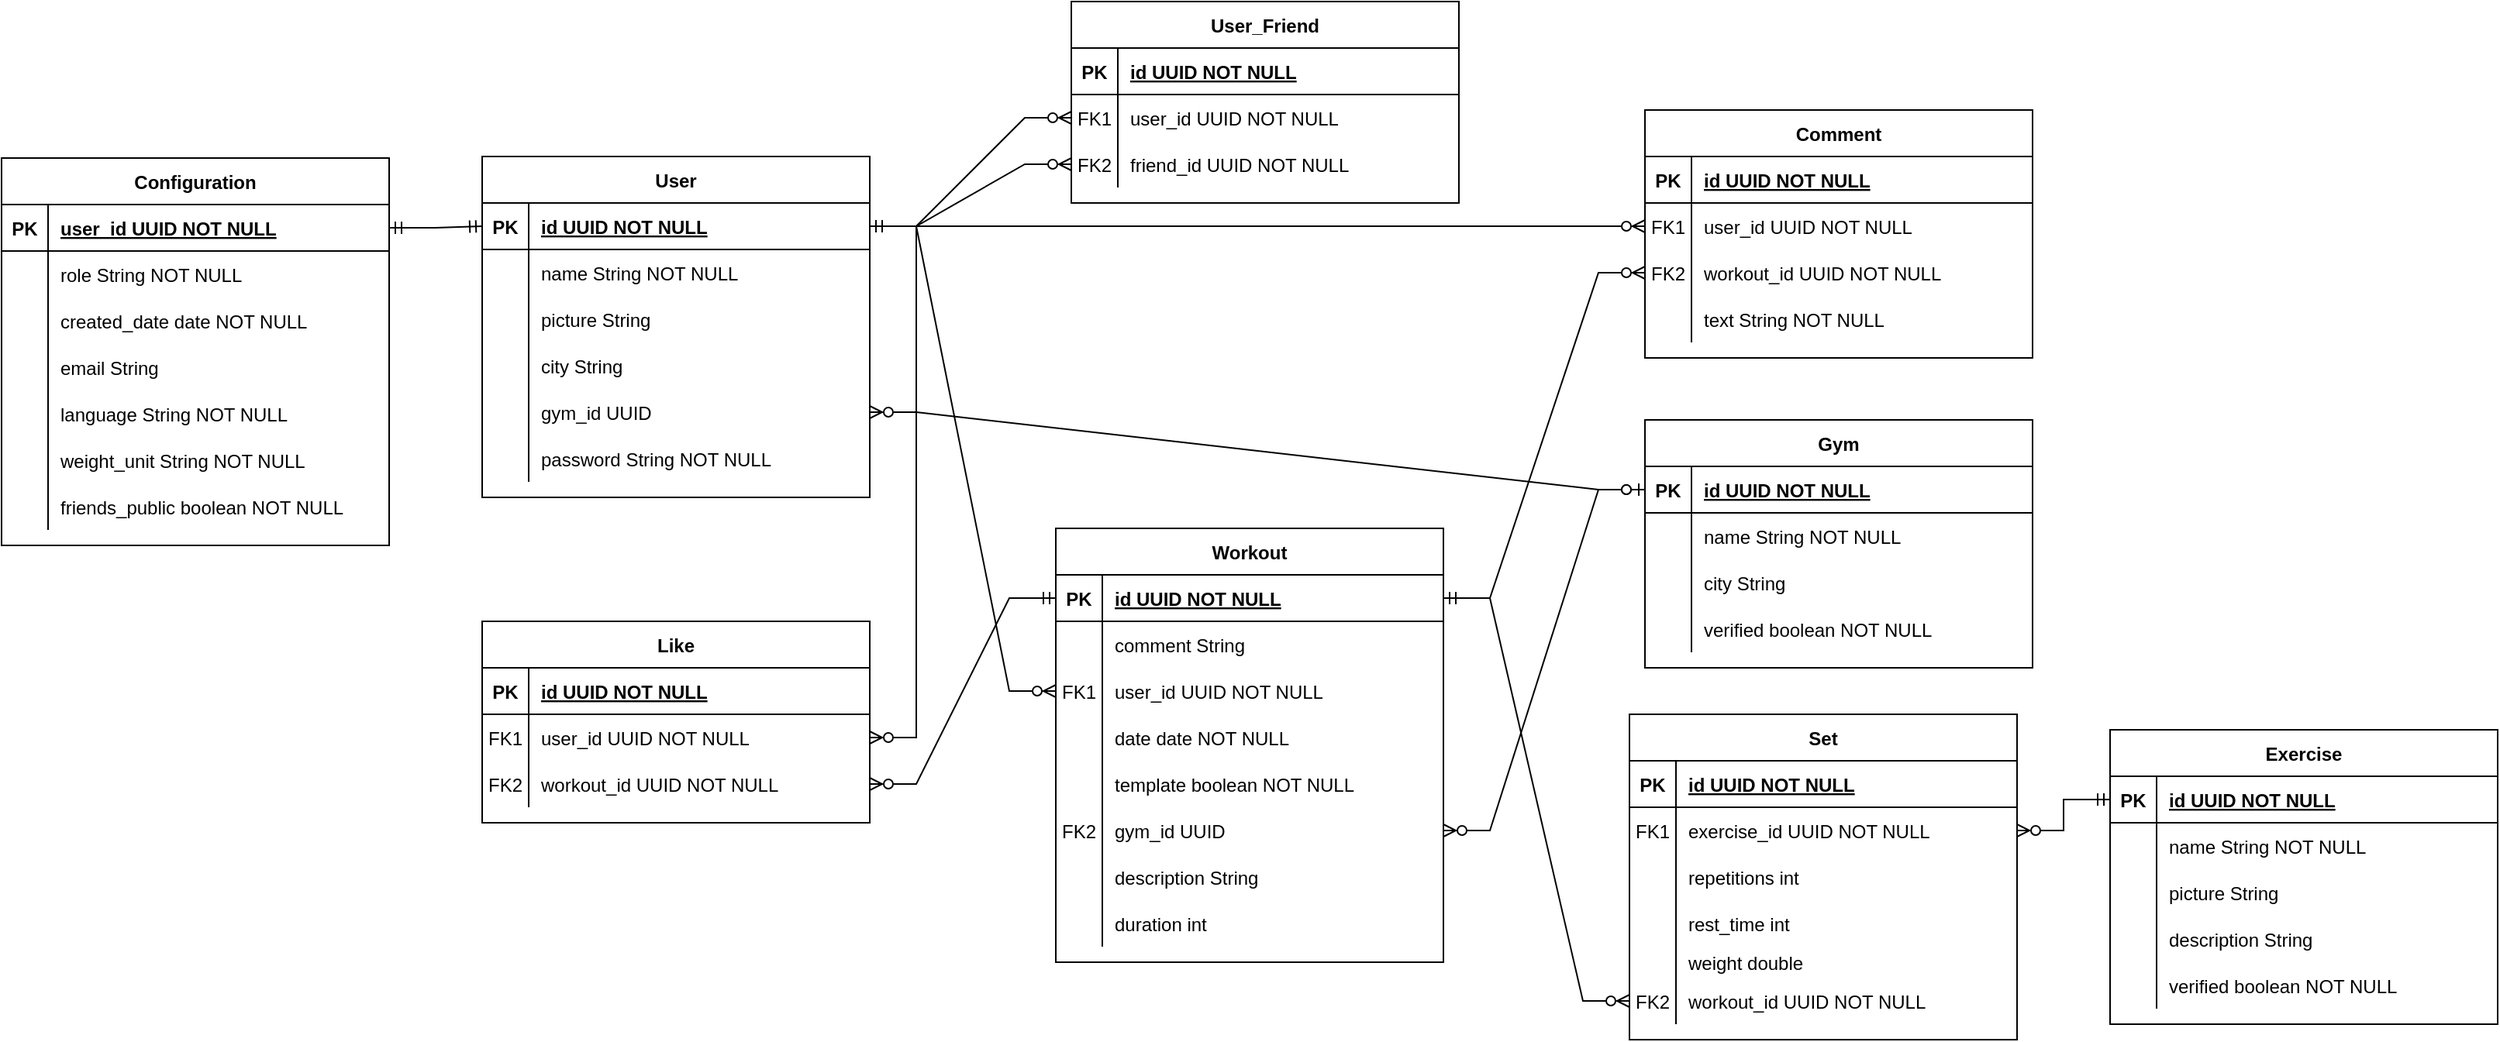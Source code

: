 <mxfile version="18.0.7" type="device"><diagram id="R2lEEEUBdFMjLlhIrx00" name="Page-1"><mxGraphModel dx="2310" dy="611" grid="1" gridSize="10" guides="1" tooltips="1" connect="1" arrows="1" fold="1" page="1" pageScale="1" pageWidth="850" pageHeight="1100" math="0" shadow="0" extFonts="Permanent Marker^https://fonts.googleapis.com/css?family=Permanent+Marker"><root><mxCell id="0"/><mxCell id="1" parent="0"/><mxCell id="C-vyLk0tnHw3VtMMgP7b-2" value="Exercise" style="shape=table;startSize=30;container=1;collapsible=1;childLayout=tableLayout;fixedRows=1;rowLines=0;fontStyle=1;align=center;resizeLast=1;" parent="1" vertex="1"><mxGeometry x="1170" y="490" width="250" height="190" as="geometry"/></mxCell><mxCell id="C-vyLk0tnHw3VtMMgP7b-3" value="" style="shape=partialRectangle;collapsible=0;dropTarget=0;pointerEvents=0;fillColor=none;points=[[0,0.5],[1,0.5]];portConstraint=eastwest;top=0;left=0;right=0;bottom=1;" parent="C-vyLk0tnHw3VtMMgP7b-2" vertex="1"><mxGeometry y="30" width="250" height="30" as="geometry"/></mxCell><mxCell id="C-vyLk0tnHw3VtMMgP7b-4" value="PK" style="shape=partialRectangle;overflow=hidden;connectable=0;fillColor=none;top=0;left=0;bottom=0;right=0;fontStyle=1;" parent="C-vyLk0tnHw3VtMMgP7b-3" vertex="1"><mxGeometry width="30" height="30" as="geometry"><mxRectangle width="30" height="30" as="alternateBounds"/></mxGeometry></mxCell><mxCell id="C-vyLk0tnHw3VtMMgP7b-5" value="id UUID NOT NULL " style="shape=partialRectangle;overflow=hidden;connectable=0;fillColor=none;top=0;left=0;bottom=0;right=0;align=left;spacingLeft=6;fontStyle=5;" parent="C-vyLk0tnHw3VtMMgP7b-3" vertex="1"><mxGeometry x="30" width="220" height="30" as="geometry"><mxRectangle width="220" height="30" as="alternateBounds"/></mxGeometry></mxCell><mxCell id="C-vyLk0tnHw3VtMMgP7b-6" value="" style="shape=partialRectangle;collapsible=0;dropTarget=0;pointerEvents=0;fillColor=none;points=[[0,0.5],[1,0.5]];portConstraint=eastwest;top=0;left=0;right=0;bottom=0;" parent="C-vyLk0tnHw3VtMMgP7b-2" vertex="1"><mxGeometry y="60" width="250" height="30" as="geometry"/></mxCell><mxCell id="C-vyLk0tnHw3VtMMgP7b-7" value="" style="shape=partialRectangle;overflow=hidden;connectable=0;fillColor=none;top=0;left=0;bottom=0;right=0;" parent="C-vyLk0tnHw3VtMMgP7b-6" vertex="1"><mxGeometry width="30" height="30" as="geometry"><mxRectangle width="30" height="30" as="alternateBounds"/></mxGeometry></mxCell><mxCell id="C-vyLk0tnHw3VtMMgP7b-8" value="name String NOT NULL" style="shape=partialRectangle;overflow=hidden;connectable=0;fillColor=none;top=0;left=0;bottom=0;right=0;align=left;spacingLeft=6;" parent="C-vyLk0tnHw3VtMMgP7b-6" vertex="1"><mxGeometry x="30" width="220" height="30" as="geometry"><mxRectangle width="220" height="30" as="alternateBounds"/></mxGeometry></mxCell><mxCell id="C-vyLk0tnHw3VtMMgP7b-9" value="" style="shape=partialRectangle;collapsible=0;dropTarget=0;pointerEvents=0;fillColor=none;points=[[0,0.5],[1,0.5]];portConstraint=eastwest;top=0;left=0;right=0;bottom=0;" parent="C-vyLk0tnHw3VtMMgP7b-2" vertex="1"><mxGeometry y="90" width="250" height="30" as="geometry"/></mxCell><mxCell id="C-vyLk0tnHw3VtMMgP7b-10" value="" style="shape=partialRectangle;overflow=hidden;connectable=0;fillColor=none;top=0;left=0;bottom=0;right=0;" parent="C-vyLk0tnHw3VtMMgP7b-9" vertex="1"><mxGeometry width="30" height="30" as="geometry"><mxRectangle width="30" height="30" as="alternateBounds"/></mxGeometry></mxCell><mxCell id="C-vyLk0tnHw3VtMMgP7b-11" value="picture String" style="shape=partialRectangle;overflow=hidden;connectable=0;fillColor=none;top=0;left=0;bottom=0;right=0;align=left;spacingLeft=6;" parent="C-vyLk0tnHw3VtMMgP7b-9" vertex="1"><mxGeometry x="30" width="220" height="30" as="geometry"><mxRectangle width="220" height="30" as="alternateBounds"/></mxGeometry></mxCell><mxCell id="9FHZWz22YumoHhVRwo8D-45" value="" style="shape=partialRectangle;collapsible=0;dropTarget=0;pointerEvents=0;fillColor=none;points=[[0,0.5],[1,0.5]];portConstraint=eastwest;top=0;left=0;right=0;bottom=0;" parent="C-vyLk0tnHw3VtMMgP7b-2" vertex="1"><mxGeometry y="120" width="250" height="30" as="geometry"/></mxCell><mxCell id="9FHZWz22YumoHhVRwo8D-46" value="" style="shape=partialRectangle;overflow=hidden;connectable=0;fillColor=none;top=0;left=0;bottom=0;right=0;" parent="9FHZWz22YumoHhVRwo8D-45" vertex="1"><mxGeometry width="30" height="30" as="geometry"><mxRectangle width="30" height="30" as="alternateBounds"/></mxGeometry></mxCell><mxCell id="9FHZWz22YumoHhVRwo8D-47" value="description String" style="shape=partialRectangle;overflow=hidden;connectable=0;fillColor=none;top=0;left=0;bottom=0;right=0;align=left;spacingLeft=6;" parent="9FHZWz22YumoHhVRwo8D-45" vertex="1"><mxGeometry x="30" width="220" height="30" as="geometry"><mxRectangle width="220" height="30" as="alternateBounds"/></mxGeometry></mxCell><mxCell id="9FHZWz22YumoHhVRwo8D-48" value="" style="shape=partialRectangle;collapsible=0;dropTarget=0;pointerEvents=0;fillColor=none;points=[[0,0.5],[1,0.5]];portConstraint=eastwest;top=0;left=0;right=0;bottom=0;" parent="C-vyLk0tnHw3VtMMgP7b-2" vertex="1"><mxGeometry y="150" width="250" height="30" as="geometry"/></mxCell><mxCell id="9FHZWz22YumoHhVRwo8D-49" value="" style="shape=partialRectangle;overflow=hidden;connectable=0;fillColor=none;top=0;left=0;bottom=0;right=0;" parent="9FHZWz22YumoHhVRwo8D-48" vertex="1"><mxGeometry width="30" height="30" as="geometry"><mxRectangle width="30" height="30" as="alternateBounds"/></mxGeometry></mxCell><mxCell id="9FHZWz22YumoHhVRwo8D-50" value="verified boolean NOT NULL" style="shape=partialRectangle;overflow=hidden;connectable=0;fillColor=none;top=0;left=0;bottom=0;right=0;align=left;spacingLeft=6;" parent="9FHZWz22YumoHhVRwo8D-48" vertex="1"><mxGeometry x="30" width="220" height="30" as="geometry"><mxRectangle width="220" height="30" as="alternateBounds"/></mxGeometry></mxCell><mxCell id="C-vyLk0tnHw3VtMMgP7b-23" value="User" style="shape=table;startSize=30;container=1;collapsible=1;childLayout=tableLayout;fixedRows=1;rowLines=0;fontStyle=1;align=center;resizeLast=1;" parent="1" vertex="1"><mxGeometry x="120" y="120" width="250" height="220" as="geometry"/></mxCell><mxCell id="C-vyLk0tnHw3VtMMgP7b-24" value="" style="shape=partialRectangle;collapsible=0;dropTarget=0;pointerEvents=0;fillColor=none;points=[[0,0.5],[1,0.5]];portConstraint=eastwest;top=0;left=0;right=0;bottom=1;" parent="C-vyLk0tnHw3VtMMgP7b-23" vertex="1"><mxGeometry y="30" width="250" height="30" as="geometry"/></mxCell><mxCell id="C-vyLk0tnHw3VtMMgP7b-25" value="PK" style="shape=partialRectangle;overflow=hidden;connectable=0;fillColor=none;top=0;left=0;bottom=0;right=0;fontStyle=1;" parent="C-vyLk0tnHw3VtMMgP7b-24" vertex="1"><mxGeometry width="30" height="30" as="geometry"><mxRectangle width="30" height="30" as="alternateBounds"/></mxGeometry></mxCell><mxCell id="C-vyLk0tnHw3VtMMgP7b-26" value="id UUID NOT NULL " style="shape=partialRectangle;overflow=hidden;connectable=0;fillColor=none;top=0;left=0;bottom=0;right=0;align=left;spacingLeft=6;fontStyle=5;" parent="C-vyLk0tnHw3VtMMgP7b-24" vertex="1"><mxGeometry x="30" width="220" height="30" as="geometry"><mxRectangle width="220" height="30" as="alternateBounds"/></mxGeometry></mxCell><mxCell id="C-vyLk0tnHw3VtMMgP7b-27" value="" style="shape=partialRectangle;collapsible=0;dropTarget=0;pointerEvents=0;fillColor=none;points=[[0,0.5],[1,0.5]];portConstraint=eastwest;top=0;left=0;right=0;bottom=0;" parent="C-vyLk0tnHw3VtMMgP7b-23" vertex="1"><mxGeometry y="60" width="250" height="30" as="geometry"/></mxCell><mxCell id="C-vyLk0tnHw3VtMMgP7b-28" value="" style="shape=partialRectangle;overflow=hidden;connectable=0;fillColor=none;top=0;left=0;bottom=0;right=0;" parent="C-vyLk0tnHw3VtMMgP7b-27" vertex="1"><mxGeometry width="30" height="30" as="geometry"><mxRectangle width="30" height="30" as="alternateBounds"/></mxGeometry></mxCell><mxCell id="C-vyLk0tnHw3VtMMgP7b-29" value="name String NOT NULL" style="shape=partialRectangle;overflow=hidden;connectable=0;fillColor=none;top=0;left=0;bottom=0;right=0;align=left;spacingLeft=6;" parent="C-vyLk0tnHw3VtMMgP7b-27" vertex="1"><mxGeometry x="30" width="220" height="30" as="geometry"><mxRectangle width="220" height="30" as="alternateBounds"/></mxGeometry></mxCell><mxCell id="9FHZWz22YumoHhVRwo8D-9" value="" style="shape=partialRectangle;collapsible=0;dropTarget=0;pointerEvents=0;fillColor=none;points=[[0,0.5],[1,0.5]];portConstraint=eastwest;top=0;left=0;right=0;bottom=0;" parent="C-vyLk0tnHw3VtMMgP7b-23" vertex="1"><mxGeometry y="90" width="250" height="30" as="geometry"/></mxCell><mxCell id="9FHZWz22YumoHhVRwo8D-10" value="" style="shape=partialRectangle;overflow=hidden;connectable=0;fillColor=none;top=0;left=0;bottom=0;right=0;" parent="9FHZWz22YumoHhVRwo8D-9" vertex="1"><mxGeometry width="30" height="30" as="geometry"><mxRectangle width="30" height="30" as="alternateBounds"/></mxGeometry></mxCell><mxCell id="9FHZWz22YumoHhVRwo8D-11" value="picture String" style="shape=partialRectangle;overflow=hidden;connectable=0;fillColor=none;top=0;left=0;bottom=0;right=0;align=left;spacingLeft=6;" parent="9FHZWz22YumoHhVRwo8D-9" vertex="1"><mxGeometry x="30" width="220" height="30" as="geometry"><mxRectangle width="220" height="30" as="alternateBounds"/></mxGeometry></mxCell><mxCell id="9FHZWz22YumoHhVRwo8D-12" value="" style="shape=partialRectangle;collapsible=0;dropTarget=0;pointerEvents=0;fillColor=none;points=[[0,0.5],[1,0.5]];portConstraint=eastwest;top=0;left=0;right=0;bottom=0;" parent="C-vyLk0tnHw3VtMMgP7b-23" vertex="1"><mxGeometry y="120" width="250" height="30" as="geometry"/></mxCell><mxCell id="9FHZWz22YumoHhVRwo8D-13" value="" style="shape=partialRectangle;overflow=hidden;connectable=0;fillColor=none;top=0;left=0;bottom=0;right=0;" parent="9FHZWz22YumoHhVRwo8D-12" vertex="1"><mxGeometry width="30" height="30" as="geometry"><mxRectangle width="30" height="30" as="alternateBounds"/></mxGeometry></mxCell><mxCell id="9FHZWz22YumoHhVRwo8D-14" value="city String" style="shape=partialRectangle;overflow=hidden;connectable=0;fillColor=none;top=0;left=0;bottom=0;right=0;align=left;spacingLeft=6;" parent="9FHZWz22YumoHhVRwo8D-12" vertex="1"><mxGeometry x="30" width="220" height="30" as="geometry"><mxRectangle width="220" height="30" as="alternateBounds"/></mxGeometry></mxCell><mxCell id="9FHZWz22YumoHhVRwo8D-15" value="" style="shape=partialRectangle;collapsible=0;dropTarget=0;pointerEvents=0;fillColor=none;points=[[0,0.5],[1,0.5]];portConstraint=eastwest;top=0;left=0;right=0;bottom=0;" parent="C-vyLk0tnHw3VtMMgP7b-23" vertex="1"><mxGeometry y="150" width="250" height="30" as="geometry"/></mxCell><mxCell id="9FHZWz22YumoHhVRwo8D-16" value="" style="shape=partialRectangle;overflow=hidden;connectable=0;fillColor=none;top=0;left=0;bottom=0;right=0;" parent="9FHZWz22YumoHhVRwo8D-15" vertex="1"><mxGeometry width="30" height="30" as="geometry"><mxRectangle width="30" height="30" as="alternateBounds"/></mxGeometry></mxCell><mxCell id="9FHZWz22YumoHhVRwo8D-17" value="gym_id UUID" style="shape=partialRectangle;overflow=hidden;connectable=0;fillColor=none;top=0;left=0;bottom=0;right=0;align=left;spacingLeft=6;" parent="9FHZWz22YumoHhVRwo8D-15" vertex="1"><mxGeometry x="30" width="220" height="30" as="geometry"><mxRectangle width="220" height="30" as="alternateBounds"/></mxGeometry></mxCell><mxCell id="9FHZWz22YumoHhVRwo8D-27" value="" style="shape=partialRectangle;collapsible=0;dropTarget=0;pointerEvents=0;fillColor=none;points=[[0,0.5],[1,0.5]];portConstraint=eastwest;top=0;left=0;right=0;bottom=0;" parent="C-vyLk0tnHw3VtMMgP7b-23" vertex="1"><mxGeometry y="180" width="250" height="30" as="geometry"/></mxCell><mxCell id="9FHZWz22YumoHhVRwo8D-28" value="" style="shape=partialRectangle;overflow=hidden;connectable=0;fillColor=none;top=0;left=0;bottom=0;right=0;" parent="9FHZWz22YumoHhVRwo8D-27" vertex="1"><mxGeometry width="30" height="30" as="geometry"><mxRectangle width="30" height="30" as="alternateBounds"/></mxGeometry></mxCell><mxCell id="9FHZWz22YumoHhVRwo8D-29" value="password String NOT NULL" style="shape=partialRectangle;overflow=hidden;connectable=0;fillColor=none;top=0;left=0;bottom=0;right=0;align=left;spacingLeft=6;" parent="9FHZWz22YumoHhVRwo8D-27" vertex="1"><mxGeometry x="30" width="220" height="30" as="geometry"><mxRectangle width="220" height="30" as="alternateBounds"/></mxGeometry></mxCell><mxCell id="9FHZWz22YumoHhVRwo8D-51" value="Workout" style="shape=table;startSize=30;container=1;collapsible=1;childLayout=tableLayout;fixedRows=1;rowLines=0;fontStyle=1;align=center;resizeLast=1;" parent="1" vertex="1"><mxGeometry x="490" y="360" width="250" height="280" as="geometry"/></mxCell><mxCell id="9FHZWz22YumoHhVRwo8D-52" value="" style="shape=partialRectangle;collapsible=0;dropTarget=0;pointerEvents=0;fillColor=none;points=[[0,0.5],[1,0.5]];portConstraint=eastwest;top=0;left=0;right=0;bottom=1;" parent="9FHZWz22YumoHhVRwo8D-51" vertex="1"><mxGeometry y="30" width="250" height="30" as="geometry"/></mxCell><mxCell id="9FHZWz22YumoHhVRwo8D-53" value="PK" style="shape=partialRectangle;overflow=hidden;connectable=0;fillColor=none;top=0;left=0;bottom=0;right=0;fontStyle=1;" parent="9FHZWz22YumoHhVRwo8D-52" vertex="1"><mxGeometry width="30" height="30" as="geometry"><mxRectangle width="30" height="30" as="alternateBounds"/></mxGeometry></mxCell><mxCell id="9FHZWz22YumoHhVRwo8D-54" value="id UUID NOT NULL " style="shape=partialRectangle;overflow=hidden;connectable=0;fillColor=none;top=0;left=0;bottom=0;right=0;align=left;spacingLeft=6;fontStyle=5;" parent="9FHZWz22YumoHhVRwo8D-52" vertex="1"><mxGeometry x="30" width="220" height="30" as="geometry"><mxRectangle width="220" height="30" as="alternateBounds"/></mxGeometry></mxCell><mxCell id="9FHZWz22YumoHhVRwo8D-61" value="" style="shape=partialRectangle;collapsible=0;dropTarget=0;pointerEvents=0;fillColor=none;points=[[0,0.5],[1,0.5]];portConstraint=eastwest;top=0;left=0;right=0;bottom=0;" parent="9FHZWz22YumoHhVRwo8D-51" vertex="1"><mxGeometry y="60" width="250" height="30" as="geometry"/></mxCell><mxCell id="9FHZWz22YumoHhVRwo8D-62" value="" style="shape=partialRectangle;overflow=hidden;connectable=0;fillColor=none;top=0;left=0;bottom=0;right=0;" parent="9FHZWz22YumoHhVRwo8D-61" vertex="1"><mxGeometry width="30" height="30" as="geometry"><mxRectangle width="30" height="30" as="alternateBounds"/></mxGeometry></mxCell><mxCell id="9FHZWz22YumoHhVRwo8D-63" value="comment String" style="shape=partialRectangle;overflow=hidden;connectable=0;fillColor=none;top=0;left=0;bottom=0;right=0;align=left;spacingLeft=6;" parent="9FHZWz22YumoHhVRwo8D-61" vertex="1"><mxGeometry x="30" width="220" height="30" as="geometry"><mxRectangle width="220" height="30" as="alternateBounds"/></mxGeometry></mxCell><mxCell id="9FHZWz22YumoHhVRwo8D-64" value="" style="shape=partialRectangle;collapsible=0;dropTarget=0;pointerEvents=0;fillColor=none;points=[[0,0.5],[1,0.5]];portConstraint=eastwest;top=0;left=0;right=0;bottom=0;" parent="9FHZWz22YumoHhVRwo8D-51" vertex="1"><mxGeometry y="90" width="250" height="30" as="geometry"/></mxCell><mxCell id="9FHZWz22YumoHhVRwo8D-65" value="FK1" style="shape=partialRectangle;overflow=hidden;connectable=0;fillColor=none;top=0;left=0;bottom=0;right=0;" parent="9FHZWz22YumoHhVRwo8D-64" vertex="1"><mxGeometry width="30" height="30" as="geometry"><mxRectangle width="30" height="30" as="alternateBounds"/></mxGeometry></mxCell><mxCell id="9FHZWz22YumoHhVRwo8D-66" value="user_id UUID NOT NULL" style="shape=partialRectangle;overflow=hidden;connectable=0;fillColor=none;top=0;left=0;bottom=0;right=0;align=left;spacingLeft=6;" parent="9FHZWz22YumoHhVRwo8D-64" vertex="1"><mxGeometry x="30" width="220" height="30" as="geometry"><mxRectangle width="220" height="30" as="alternateBounds"/></mxGeometry></mxCell><mxCell id="9FHZWz22YumoHhVRwo8D-67" value="" style="shape=partialRectangle;collapsible=0;dropTarget=0;pointerEvents=0;fillColor=none;points=[[0,0.5],[1,0.5]];portConstraint=eastwest;top=0;left=0;right=0;bottom=0;" parent="9FHZWz22YumoHhVRwo8D-51" vertex="1"><mxGeometry y="120" width="250" height="30" as="geometry"/></mxCell><mxCell id="9FHZWz22YumoHhVRwo8D-68" value="" style="shape=partialRectangle;overflow=hidden;connectable=0;fillColor=none;top=0;left=0;bottom=0;right=0;" parent="9FHZWz22YumoHhVRwo8D-67" vertex="1"><mxGeometry width="30" height="30" as="geometry"><mxRectangle width="30" height="30" as="alternateBounds"/></mxGeometry></mxCell><mxCell id="9FHZWz22YumoHhVRwo8D-69" value="date date NOT NULL" style="shape=partialRectangle;overflow=hidden;connectable=0;fillColor=none;top=0;left=0;bottom=0;right=0;align=left;spacingLeft=6;" parent="9FHZWz22YumoHhVRwo8D-67" vertex="1"><mxGeometry x="30" width="220" height="30" as="geometry"><mxRectangle width="220" height="30" as="alternateBounds"/></mxGeometry></mxCell><mxCell id="9FHZWz22YumoHhVRwo8D-70" value="" style="shape=partialRectangle;collapsible=0;dropTarget=0;pointerEvents=0;fillColor=none;points=[[0,0.5],[1,0.5]];portConstraint=eastwest;top=0;left=0;right=0;bottom=0;" parent="9FHZWz22YumoHhVRwo8D-51" vertex="1"><mxGeometry y="150" width="250" height="30" as="geometry"/></mxCell><mxCell id="9FHZWz22YumoHhVRwo8D-71" value="" style="shape=partialRectangle;overflow=hidden;connectable=0;fillColor=none;top=0;left=0;bottom=0;right=0;" parent="9FHZWz22YumoHhVRwo8D-70" vertex="1"><mxGeometry width="30" height="30" as="geometry"><mxRectangle width="30" height="30" as="alternateBounds"/></mxGeometry></mxCell><mxCell id="9FHZWz22YumoHhVRwo8D-72" value="template boolean NOT NULL" style="shape=partialRectangle;overflow=hidden;connectable=0;fillColor=none;top=0;left=0;bottom=0;right=0;align=left;spacingLeft=6;" parent="9FHZWz22YumoHhVRwo8D-70" vertex="1"><mxGeometry x="30" width="220" height="30" as="geometry"><mxRectangle width="220" height="30" as="alternateBounds"/></mxGeometry></mxCell><mxCell id="9FHZWz22YumoHhVRwo8D-73" value="" style="shape=partialRectangle;collapsible=0;dropTarget=0;pointerEvents=0;fillColor=none;points=[[0,0.5],[1,0.5]];portConstraint=eastwest;top=0;left=0;right=0;bottom=0;" parent="9FHZWz22YumoHhVRwo8D-51" vertex="1"><mxGeometry y="180" width="250" height="30" as="geometry"/></mxCell><mxCell id="9FHZWz22YumoHhVRwo8D-74" value="FK2" style="shape=partialRectangle;overflow=hidden;connectable=0;fillColor=none;top=0;left=0;bottom=0;right=0;" parent="9FHZWz22YumoHhVRwo8D-73" vertex="1"><mxGeometry width="30" height="30" as="geometry"><mxRectangle width="30" height="30" as="alternateBounds"/></mxGeometry></mxCell><mxCell id="9FHZWz22YumoHhVRwo8D-75" value="gym_id UUID" style="shape=partialRectangle;overflow=hidden;connectable=0;fillColor=none;top=0;left=0;bottom=0;right=0;align=left;spacingLeft=6;" parent="9FHZWz22YumoHhVRwo8D-73" vertex="1"><mxGeometry x="30" width="220" height="30" as="geometry"><mxRectangle width="220" height="30" as="alternateBounds"/></mxGeometry></mxCell><mxCell id="9FHZWz22YumoHhVRwo8D-76" value="" style="shape=partialRectangle;collapsible=0;dropTarget=0;pointerEvents=0;fillColor=none;points=[[0,0.5],[1,0.5]];portConstraint=eastwest;top=0;left=0;right=0;bottom=0;" parent="9FHZWz22YumoHhVRwo8D-51" vertex="1"><mxGeometry y="210" width="250" height="30" as="geometry"/></mxCell><mxCell id="9FHZWz22YumoHhVRwo8D-77" value="" style="shape=partialRectangle;overflow=hidden;connectable=0;fillColor=none;top=0;left=0;bottom=0;right=0;" parent="9FHZWz22YumoHhVRwo8D-76" vertex="1"><mxGeometry width="30" height="30" as="geometry"><mxRectangle width="30" height="30" as="alternateBounds"/></mxGeometry></mxCell><mxCell id="9FHZWz22YumoHhVRwo8D-78" value="description String" style="shape=partialRectangle;overflow=hidden;connectable=0;fillColor=none;top=0;left=0;bottom=0;right=0;align=left;spacingLeft=6;" parent="9FHZWz22YumoHhVRwo8D-76" vertex="1"><mxGeometry x="30" width="220" height="30" as="geometry"><mxRectangle width="220" height="30" as="alternateBounds"/></mxGeometry></mxCell><mxCell id="9FHZWz22YumoHhVRwo8D-79" value="" style="shape=partialRectangle;collapsible=0;dropTarget=0;pointerEvents=0;fillColor=none;points=[[0,0.5],[1,0.5]];portConstraint=eastwest;top=0;left=0;right=0;bottom=0;" parent="9FHZWz22YumoHhVRwo8D-51" vertex="1"><mxGeometry y="240" width="250" height="30" as="geometry"/></mxCell><mxCell id="9FHZWz22YumoHhVRwo8D-80" value="" style="shape=partialRectangle;overflow=hidden;connectable=0;fillColor=none;top=0;left=0;bottom=0;right=0;" parent="9FHZWz22YumoHhVRwo8D-79" vertex="1"><mxGeometry width="30" height="30" as="geometry"><mxRectangle width="30" height="30" as="alternateBounds"/></mxGeometry></mxCell><mxCell id="9FHZWz22YumoHhVRwo8D-81" value="duration int" style="shape=partialRectangle;overflow=hidden;connectable=0;fillColor=none;top=0;left=0;bottom=0;right=0;align=left;spacingLeft=6;" parent="9FHZWz22YumoHhVRwo8D-79" vertex="1"><mxGeometry x="30" width="220" height="30" as="geometry"><mxRectangle width="220" height="30" as="alternateBounds"/></mxGeometry></mxCell><mxCell id="9FHZWz22YumoHhVRwo8D-82" value="Like" style="shape=table;startSize=30;container=1;collapsible=1;childLayout=tableLayout;fixedRows=1;rowLines=0;fontStyle=1;align=center;resizeLast=1;" parent="1" vertex="1"><mxGeometry x="120" y="420" width="250" height="130" as="geometry"/></mxCell><mxCell id="9FHZWz22YumoHhVRwo8D-83" value="" style="shape=partialRectangle;collapsible=0;dropTarget=0;pointerEvents=0;fillColor=none;points=[[0,0.5],[1,0.5]];portConstraint=eastwest;top=0;left=0;right=0;bottom=1;" parent="9FHZWz22YumoHhVRwo8D-82" vertex="1"><mxGeometry y="30" width="250" height="30" as="geometry"/></mxCell><mxCell id="9FHZWz22YumoHhVRwo8D-84" value="PK" style="shape=partialRectangle;overflow=hidden;connectable=0;fillColor=none;top=0;left=0;bottom=0;right=0;fontStyle=1;" parent="9FHZWz22YumoHhVRwo8D-83" vertex="1"><mxGeometry width="30" height="30" as="geometry"><mxRectangle width="30" height="30" as="alternateBounds"/></mxGeometry></mxCell><mxCell id="9FHZWz22YumoHhVRwo8D-85" value="id UUID NOT NULL " style="shape=partialRectangle;overflow=hidden;connectable=0;fillColor=none;top=0;left=0;bottom=0;right=0;align=left;spacingLeft=6;fontStyle=5;" parent="9FHZWz22YumoHhVRwo8D-83" vertex="1"><mxGeometry x="30" width="220" height="30" as="geometry"><mxRectangle width="220" height="30" as="alternateBounds"/></mxGeometry></mxCell><mxCell id="9FHZWz22YumoHhVRwo8D-86" value="" style="shape=partialRectangle;collapsible=0;dropTarget=0;pointerEvents=0;fillColor=none;points=[[0,0.5],[1,0.5]];portConstraint=eastwest;top=0;left=0;right=0;bottom=0;" parent="9FHZWz22YumoHhVRwo8D-82" vertex="1"><mxGeometry y="60" width="250" height="30" as="geometry"/></mxCell><mxCell id="9FHZWz22YumoHhVRwo8D-87" value="FK1" style="shape=partialRectangle;overflow=hidden;connectable=0;fillColor=none;top=0;left=0;bottom=0;right=0;" parent="9FHZWz22YumoHhVRwo8D-86" vertex="1"><mxGeometry width="30" height="30" as="geometry"><mxRectangle width="30" height="30" as="alternateBounds"/></mxGeometry></mxCell><mxCell id="9FHZWz22YumoHhVRwo8D-88" value="user_id UUID NOT NULL" style="shape=partialRectangle;overflow=hidden;connectable=0;fillColor=none;top=0;left=0;bottom=0;right=0;align=left;spacingLeft=6;" parent="9FHZWz22YumoHhVRwo8D-86" vertex="1"><mxGeometry x="30" width="220" height="30" as="geometry"><mxRectangle width="220" height="30" as="alternateBounds"/></mxGeometry></mxCell><mxCell id="9FHZWz22YumoHhVRwo8D-89" value="" style="shape=partialRectangle;collapsible=0;dropTarget=0;pointerEvents=0;fillColor=none;points=[[0,0.5],[1,0.5]];portConstraint=eastwest;top=0;left=0;right=0;bottom=0;" parent="9FHZWz22YumoHhVRwo8D-82" vertex="1"><mxGeometry y="90" width="250" height="30" as="geometry"/></mxCell><mxCell id="9FHZWz22YumoHhVRwo8D-90" value="FK2" style="shape=partialRectangle;overflow=hidden;connectable=0;fillColor=none;top=0;left=0;bottom=0;right=0;" parent="9FHZWz22YumoHhVRwo8D-89" vertex="1"><mxGeometry width="30" height="30" as="geometry"><mxRectangle width="30" height="30" as="alternateBounds"/></mxGeometry></mxCell><mxCell id="9FHZWz22YumoHhVRwo8D-91" value="workout_id UUID NOT NULL" style="shape=partialRectangle;overflow=hidden;connectable=0;fillColor=none;top=0;left=0;bottom=0;right=0;align=left;spacingLeft=6;" parent="9FHZWz22YumoHhVRwo8D-89" vertex="1"><mxGeometry x="30" width="220" height="30" as="geometry"><mxRectangle width="220" height="30" as="alternateBounds"/></mxGeometry></mxCell><mxCell id="9FHZWz22YumoHhVRwo8D-98" value="Comment" style="shape=table;startSize=30;container=1;collapsible=1;childLayout=tableLayout;fixedRows=1;rowLines=0;fontStyle=1;align=center;resizeLast=1;" parent="1" vertex="1"><mxGeometry x="870" y="90" width="250" height="160" as="geometry"/></mxCell><mxCell id="9FHZWz22YumoHhVRwo8D-99" value="" style="shape=partialRectangle;collapsible=0;dropTarget=0;pointerEvents=0;fillColor=none;points=[[0,0.5],[1,0.5]];portConstraint=eastwest;top=0;left=0;right=0;bottom=1;" parent="9FHZWz22YumoHhVRwo8D-98" vertex="1"><mxGeometry y="30" width="250" height="30" as="geometry"/></mxCell><mxCell id="9FHZWz22YumoHhVRwo8D-100" value="PK" style="shape=partialRectangle;overflow=hidden;connectable=0;fillColor=none;top=0;left=0;bottom=0;right=0;fontStyle=1;" parent="9FHZWz22YumoHhVRwo8D-99" vertex="1"><mxGeometry width="30" height="30" as="geometry"><mxRectangle width="30" height="30" as="alternateBounds"/></mxGeometry></mxCell><mxCell id="9FHZWz22YumoHhVRwo8D-101" value="id UUID NOT NULL " style="shape=partialRectangle;overflow=hidden;connectable=0;fillColor=none;top=0;left=0;bottom=0;right=0;align=left;spacingLeft=6;fontStyle=5;" parent="9FHZWz22YumoHhVRwo8D-99" vertex="1"><mxGeometry x="30" width="220" height="30" as="geometry"><mxRectangle width="220" height="30" as="alternateBounds"/></mxGeometry></mxCell><mxCell id="9FHZWz22YumoHhVRwo8D-102" value="" style="shape=partialRectangle;collapsible=0;dropTarget=0;pointerEvents=0;fillColor=none;points=[[0,0.5],[1,0.5]];portConstraint=eastwest;top=0;left=0;right=0;bottom=0;" parent="9FHZWz22YumoHhVRwo8D-98" vertex="1"><mxGeometry y="60" width="250" height="30" as="geometry"/></mxCell><mxCell id="9FHZWz22YumoHhVRwo8D-103" value="FK1" style="shape=partialRectangle;overflow=hidden;connectable=0;fillColor=none;top=0;left=0;bottom=0;right=0;" parent="9FHZWz22YumoHhVRwo8D-102" vertex="1"><mxGeometry width="30" height="30" as="geometry"><mxRectangle width="30" height="30" as="alternateBounds"/></mxGeometry></mxCell><mxCell id="9FHZWz22YumoHhVRwo8D-104" value="user_id UUID NOT NULL" style="shape=partialRectangle;overflow=hidden;connectable=0;fillColor=none;top=0;left=0;bottom=0;right=0;align=left;spacingLeft=6;" parent="9FHZWz22YumoHhVRwo8D-102" vertex="1"><mxGeometry x="30" width="220" height="30" as="geometry"><mxRectangle width="220" height="30" as="alternateBounds"/></mxGeometry></mxCell><mxCell id="9FHZWz22YumoHhVRwo8D-105" value="" style="shape=partialRectangle;collapsible=0;dropTarget=0;pointerEvents=0;fillColor=none;points=[[0,0.5],[1,0.5]];portConstraint=eastwest;top=0;left=0;right=0;bottom=0;" parent="9FHZWz22YumoHhVRwo8D-98" vertex="1"><mxGeometry y="90" width="250" height="30" as="geometry"/></mxCell><mxCell id="9FHZWz22YumoHhVRwo8D-106" value="FK2" style="shape=partialRectangle;overflow=hidden;connectable=0;fillColor=none;top=0;left=0;bottom=0;right=0;" parent="9FHZWz22YumoHhVRwo8D-105" vertex="1"><mxGeometry width="30" height="30" as="geometry"><mxRectangle width="30" height="30" as="alternateBounds"/></mxGeometry></mxCell><mxCell id="9FHZWz22YumoHhVRwo8D-107" value="workout_id UUID NOT NULL" style="shape=partialRectangle;overflow=hidden;connectable=0;fillColor=none;top=0;left=0;bottom=0;right=0;align=left;spacingLeft=6;" parent="9FHZWz22YumoHhVRwo8D-105" vertex="1"><mxGeometry x="30" width="220" height="30" as="geometry"><mxRectangle width="220" height="30" as="alternateBounds"/></mxGeometry></mxCell><mxCell id="9FHZWz22YumoHhVRwo8D-108" value="" style="shape=partialRectangle;collapsible=0;dropTarget=0;pointerEvents=0;fillColor=none;points=[[0,0.5],[1,0.5]];portConstraint=eastwest;top=0;left=0;right=0;bottom=0;" parent="9FHZWz22YumoHhVRwo8D-98" vertex="1"><mxGeometry y="120" width="250" height="30" as="geometry"/></mxCell><mxCell id="9FHZWz22YumoHhVRwo8D-109" value="" style="shape=partialRectangle;overflow=hidden;connectable=0;fillColor=none;top=0;left=0;bottom=0;right=0;" parent="9FHZWz22YumoHhVRwo8D-108" vertex="1"><mxGeometry width="30" height="30" as="geometry"><mxRectangle width="30" height="30" as="alternateBounds"/></mxGeometry></mxCell><mxCell id="9FHZWz22YumoHhVRwo8D-110" value="text String NOT NULL" style="shape=partialRectangle;overflow=hidden;connectable=0;fillColor=none;top=0;left=0;bottom=0;right=0;align=left;spacingLeft=6;" parent="9FHZWz22YumoHhVRwo8D-108" vertex="1"><mxGeometry x="30" width="220" height="30" as="geometry"><mxRectangle width="220" height="30" as="alternateBounds"/></mxGeometry></mxCell><mxCell id="9FHZWz22YumoHhVRwo8D-111" value="Set" style="shape=table;startSize=30;container=1;collapsible=1;childLayout=tableLayout;fixedRows=1;rowLines=0;fontStyle=1;align=center;resizeLast=1;" parent="1" vertex="1"><mxGeometry x="860" y="480" width="250" height="210" as="geometry"/></mxCell><mxCell id="9FHZWz22YumoHhVRwo8D-112" value="" style="shape=partialRectangle;collapsible=0;dropTarget=0;pointerEvents=0;fillColor=none;points=[[0,0.5],[1,0.5]];portConstraint=eastwest;top=0;left=0;right=0;bottom=1;" parent="9FHZWz22YumoHhVRwo8D-111" vertex="1"><mxGeometry y="30" width="250" height="30" as="geometry"/></mxCell><mxCell id="9FHZWz22YumoHhVRwo8D-113" value="PK" style="shape=partialRectangle;overflow=hidden;connectable=0;fillColor=none;top=0;left=0;bottom=0;right=0;fontStyle=1;" parent="9FHZWz22YumoHhVRwo8D-112" vertex="1"><mxGeometry width="30" height="30" as="geometry"><mxRectangle width="30" height="30" as="alternateBounds"/></mxGeometry></mxCell><mxCell id="9FHZWz22YumoHhVRwo8D-114" value="id UUID NOT NULL " style="shape=partialRectangle;overflow=hidden;connectable=0;fillColor=none;top=0;left=0;bottom=0;right=0;align=left;spacingLeft=6;fontStyle=5;" parent="9FHZWz22YumoHhVRwo8D-112" vertex="1"><mxGeometry x="30" width="220" height="30" as="geometry"><mxRectangle width="220" height="30" as="alternateBounds"/></mxGeometry></mxCell><mxCell id="9FHZWz22YumoHhVRwo8D-115" value="" style="shape=partialRectangle;collapsible=0;dropTarget=0;pointerEvents=0;fillColor=none;points=[[0,0.5],[1,0.5]];portConstraint=eastwest;top=0;left=0;right=0;bottom=0;" parent="9FHZWz22YumoHhVRwo8D-111" vertex="1"><mxGeometry y="60" width="250" height="30" as="geometry"/></mxCell><mxCell id="9FHZWz22YumoHhVRwo8D-116" value="FK1" style="shape=partialRectangle;overflow=hidden;connectable=0;fillColor=none;top=0;left=0;bottom=0;right=0;" parent="9FHZWz22YumoHhVRwo8D-115" vertex="1"><mxGeometry width="30" height="30" as="geometry"><mxRectangle width="30" height="30" as="alternateBounds"/></mxGeometry></mxCell><mxCell id="9FHZWz22YumoHhVRwo8D-117" value="exercise_id UUID NOT NULL" style="shape=partialRectangle;overflow=hidden;connectable=0;fillColor=none;top=0;left=0;bottom=0;right=0;align=left;spacingLeft=6;" parent="9FHZWz22YumoHhVRwo8D-115" vertex="1"><mxGeometry x="30" width="220" height="30" as="geometry"><mxRectangle width="220" height="30" as="alternateBounds"/></mxGeometry></mxCell><mxCell id="9FHZWz22YumoHhVRwo8D-118" value="" style="shape=partialRectangle;collapsible=0;dropTarget=0;pointerEvents=0;fillColor=none;points=[[0,0.5],[1,0.5]];portConstraint=eastwest;top=0;left=0;right=0;bottom=0;" parent="9FHZWz22YumoHhVRwo8D-111" vertex="1"><mxGeometry y="90" width="250" height="30" as="geometry"/></mxCell><mxCell id="9FHZWz22YumoHhVRwo8D-119" value="" style="shape=partialRectangle;overflow=hidden;connectable=0;fillColor=none;top=0;left=0;bottom=0;right=0;" parent="9FHZWz22YumoHhVRwo8D-118" vertex="1"><mxGeometry width="30" height="30" as="geometry"><mxRectangle width="30" height="30" as="alternateBounds"/></mxGeometry></mxCell><mxCell id="9FHZWz22YumoHhVRwo8D-120" value="repetitions int" style="shape=partialRectangle;overflow=hidden;connectable=0;fillColor=none;top=0;left=0;bottom=0;right=0;align=left;spacingLeft=6;" parent="9FHZWz22YumoHhVRwo8D-118" vertex="1"><mxGeometry x="30" width="220" height="30" as="geometry"><mxRectangle width="220" height="30" as="alternateBounds"/></mxGeometry></mxCell><mxCell id="9FHZWz22YumoHhVRwo8D-131" value="" style="shape=partialRectangle;collapsible=0;dropTarget=0;pointerEvents=0;fillColor=none;points=[[0,0.5],[1,0.5]];portConstraint=eastwest;top=0;left=0;right=0;bottom=0;" parent="9FHZWz22YumoHhVRwo8D-111" vertex="1"><mxGeometry y="120" width="250" height="30" as="geometry"/></mxCell><mxCell id="9FHZWz22YumoHhVRwo8D-132" value="" style="shape=partialRectangle;overflow=hidden;connectable=0;fillColor=none;top=0;left=0;bottom=0;right=0;" parent="9FHZWz22YumoHhVRwo8D-131" vertex="1"><mxGeometry width="30" height="30" as="geometry"><mxRectangle width="30" height="30" as="alternateBounds"/></mxGeometry></mxCell><mxCell id="9FHZWz22YumoHhVRwo8D-133" value="rest_time int" style="shape=partialRectangle;overflow=hidden;connectable=0;fillColor=none;top=0;left=0;bottom=0;right=0;align=left;spacingLeft=6;" parent="9FHZWz22YumoHhVRwo8D-131" vertex="1"><mxGeometry x="30" width="220" height="30" as="geometry"><mxRectangle width="220" height="30" as="alternateBounds"/></mxGeometry></mxCell><mxCell id="9FHZWz22YumoHhVRwo8D-134" value="" style="shape=partialRectangle;collapsible=0;dropTarget=0;pointerEvents=0;fillColor=none;points=[[0,0.5],[1,0.5]];portConstraint=eastwest;top=0;left=0;right=0;bottom=0;" parent="9FHZWz22YumoHhVRwo8D-111" vertex="1"><mxGeometry y="150" width="250" height="20" as="geometry"/></mxCell><mxCell id="9FHZWz22YumoHhVRwo8D-135" value="" style="shape=partialRectangle;overflow=hidden;connectable=0;fillColor=none;top=0;left=0;bottom=0;right=0;" parent="9FHZWz22YumoHhVRwo8D-134" vertex="1"><mxGeometry width="30" height="20" as="geometry"><mxRectangle width="30" height="20" as="alternateBounds"/></mxGeometry></mxCell><mxCell id="9FHZWz22YumoHhVRwo8D-136" value="weight double" style="shape=partialRectangle;overflow=hidden;connectable=0;fillColor=none;top=0;left=0;bottom=0;right=0;align=left;spacingLeft=6;" parent="9FHZWz22YumoHhVRwo8D-134" vertex="1"><mxGeometry x="30" width="220" height="20" as="geometry"><mxRectangle width="220" height="20" as="alternateBounds"/></mxGeometry></mxCell><mxCell id="9FHZWz22YumoHhVRwo8D-220" value="" style="shape=partialRectangle;collapsible=0;dropTarget=0;pointerEvents=0;fillColor=none;points=[[0,0.5],[1,0.5]];portConstraint=eastwest;top=0;left=0;right=0;bottom=0;" parent="9FHZWz22YumoHhVRwo8D-111" vertex="1"><mxGeometry y="170" width="250" height="30" as="geometry"/></mxCell><mxCell id="9FHZWz22YumoHhVRwo8D-221" value="FK2" style="shape=partialRectangle;overflow=hidden;connectable=0;fillColor=none;top=0;left=0;bottom=0;right=0;" parent="9FHZWz22YumoHhVRwo8D-220" vertex="1"><mxGeometry width="30" height="30" as="geometry"><mxRectangle width="30" height="30" as="alternateBounds"/></mxGeometry></mxCell><mxCell id="9FHZWz22YumoHhVRwo8D-222" value="workout_id UUID NOT NULL" style="shape=partialRectangle;overflow=hidden;connectable=0;fillColor=none;top=0;left=0;bottom=0;right=0;align=left;spacingLeft=6;" parent="9FHZWz22YumoHhVRwo8D-220" vertex="1"><mxGeometry x="30" width="220" height="30" as="geometry"><mxRectangle width="220" height="30" as="alternateBounds"/></mxGeometry></mxCell><mxCell id="9FHZWz22YumoHhVRwo8D-121" value="Gym" style="shape=table;startSize=30;container=1;collapsible=1;childLayout=tableLayout;fixedRows=1;rowLines=0;fontStyle=1;align=center;resizeLast=1;" parent="1" vertex="1"><mxGeometry x="870" y="290" width="250" height="160" as="geometry"/></mxCell><mxCell id="9FHZWz22YumoHhVRwo8D-122" value="" style="shape=partialRectangle;collapsible=0;dropTarget=0;pointerEvents=0;fillColor=none;points=[[0,0.5],[1,0.5]];portConstraint=eastwest;top=0;left=0;right=0;bottom=1;" parent="9FHZWz22YumoHhVRwo8D-121" vertex="1"><mxGeometry y="30" width="250" height="30" as="geometry"/></mxCell><mxCell id="9FHZWz22YumoHhVRwo8D-123" value="PK" style="shape=partialRectangle;overflow=hidden;connectable=0;fillColor=none;top=0;left=0;bottom=0;right=0;fontStyle=1;" parent="9FHZWz22YumoHhVRwo8D-122" vertex="1"><mxGeometry width="30" height="30" as="geometry"><mxRectangle width="30" height="30" as="alternateBounds"/></mxGeometry></mxCell><mxCell id="9FHZWz22YumoHhVRwo8D-124" value="id UUID NOT NULL " style="shape=partialRectangle;overflow=hidden;connectable=0;fillColor=none;top=0;left=0;bottom=0;right=0;align=left;spacingLeft=6;fontStyle=5;" parent="9FHZWz22YumoHhVRwo8D-122" vertex="1"><mxGeometry x="30" width="220" height="30" as="geometry"><mxRectangle width="220" height="30" as="alternateBounds"/></mxGeometry></mxCell><mxCell id="9FHZWz22YumoHhVRwo8D-125" value="" style="shape=partialRectangle;collapsible=0;dropTarget=0;pointerEvents=0;fillColor=none;points=[[0,0.5],[1,0.5]];portConstraint=eastwest;top=0;left=0;right=0;bottom=0;" parent="9FHZWz22YumoHhVRwo8D-121" vertex="1"><mxGeometry y="60" width="250" height="30" as="geometry"/></mxCell><mxCell id="9FHZWz22YumoHhVRwo8D-126" value="" style="shape=partialRectangle;overflow=hidden;connectable=0;fillColor=none;top=0;left=0;bottom=0;right=0;" parent="9FHZWz22YumoHhVRwo8D-125" vertex="1"><mxGeometry width="30" height="30" as="geometry"><mxRectangle width="30" height="30" as="alternateBounds"/></mxGeometry></mxCell><mxCell id="9FHZWz22YumoHhVRwo8D-127" value="name String NOT NULL" style="shape=partialRectangle;overflow=hidden;connectable=0;fillColor=none;top=0;left=0;bottom=0;right=0;align=left;spacingLeft=6;" parent="9FHZWz22YumoHhVRwo8D-125" vertex="1"><mxGeometry x="30" width="220" height="30" as="geometry"><mxRectangle width="220" height="30" as="alternateBounds"/></mxGeometry></mxCell><mxCell id="9FHZWz22YumoHhVRwo8D-128" value="" style="shape=partialRectangle;collapsible=0;dropTarget=0;pointerEvents=0;fillColor=none;points=[[0,0.5],[1,0.5]];portConstraint=eastwest;top=0;left=0;right=0;bottom=0;" parent="9FHZWz22YumoHhVRwo8D-121" vertex="1"><mxGeometry y="90" width="250" height="30" as="geometry"/></mxCell><mxCell id="9FHZWz22YumoHhVRwo8D-129" value="" style="shape=partialRectangle;overflow=hidden;connectable=0;fillColor=none;top=0;left=0;bottom=0;right=0;" parent="9FHZWz22YumoHhVRwo8D-128" vertex="1"><mxGeometry width="30" height="30" as="geometry"><mxRectangle width="30" height="30" as="alternateBounds"/></mxGeometry></mxCell><mxCell id="9FHZWz22YumoHhVRwo8D-130" value="city String" style="shape=partialRectangle;overflow=hidden;connectable=0;fillColor=none;top=0;left=0;bottom=0;right=0;align=left;spacingLeft=6;" parent="9FHZWz22YumoHhVRwo8D-128" vertex="1"><mxGeometry x="30" width="220" height="30" as="geometry"><mxRectangle width="220" height="30" as="alternateBounds"/></mxGeometry></mxCell><mxCell id="9FHZWz22YumoHhVRwo8D-137" value="" style="shape=partialRectangle;collapsible=0;dropTarget=0;pointerEvents=0;fillColor=none;points=[[0,0.5],[1,0.5]];portConstraint=eastwest;top=0;left=0;right=0;bottom=0;" parent="9FHZWz22YumoHhVRwo8D-121" vertex="1"><mxGeometry y="120" width="250" height="30" as="geometry"/></mxCell><mxCell id="9FHZWz22YumoHhVRwo8D-138" value="" style="shape=partialRectangle;overflow=hidden;connectable=0;fillColor=none;top=0;left=0;bottom=0;right=0;" parent="9FHZWz22YumoHhVRwo8D-137" vertex="1"><mxGeometry width="30" height="30" as="geometry"><mxRectangle width="30" height="30" as="alternateBounds"/></mxGeometry></mxCell><mxCell id="9FHZWz22YumoHhVRwo8D-139" value="verified boolean NOT NULL" style="shape=partialRectangle;overflow=hidden;connectable=0;fillColor=none;top=0;left=0;bottom=0;right=0;align=left;spacingLeft=6;" parent="9FHZWz22YumoHhVRwo8D-137" vertex="1"><mxGeometry x="30" width="220" height="30" as="geometry"><mxRectangle width="220" height="30" as="alternateBounds"/></mxGeometry></mxCell><mxCell id="9FHZWz22YumoHhVRwo8D-140" value="Configuration" style="shape=table;startSize=30;container=1;collapsible=1;childLayout=tableLayout;fixedRows=1;rowLines=0;fontStyle=1;align=center;resizeLast=1;" parent="1" vertex="1"><mxGeometry x="-190" y="121" width="250" height="250" as="geometry"/></mxCell><mxCell id="9FHZWz22YumoHhVRwo8D-141" value="" style="shape=partialRectangle;collapsible=0;dropTarget=0;pointerEvents=0;fillColor=none;points=[[0,0.5],[1,0.5]];portConstraint=eastwest;top=0;left=0;right=0;bottom=1;" parent="9FHZWz22YumoHhVRwo8D-140" vertex="1"><mxGeometry y="30" width="250" height="30" as="geometry"/></mxCell><mxCell id="9FHZWz22YumoHhVRwo8D-142" value="PK" style="shape=partialRectangle;overflow=hidden;connectable=0;fillColor=none;top=0;left=0;bottom=0;right=0;fontStyle=1;" parent="9FHZWz22YumoHhVRwo8D-141" vertex="1"><mxGeometry width="30" height="30" as="geometry"><mxRectangle width="30" height="30" as="alternateBounds"/></mxGeometry></mxCell><mxCell id="9FHZWz22YumoHhVRwo8D-143" value="user_id UUID NOT NULL " style="shape=partialRectangle;overflow=hidden;connectable=0;fillColor=none;top=0;left=0;bottom=0;right=0;align=left;spacingLeft=6;fontStyle=5;" parent="9FHZWz22YumoHhVRwo8D-141" vertex="1"><mxGeometry x="30" width="220" height="30" as="geometry"><mxRectangle width="220" height="30" as="alternateBounds"/></mxGeometry></mxCell><mxCell id="9FHZWz22YumoHhVRwo8D-156" value="" style="shape=partialRectangle;collapsible=0;dropTarget=0;pointerEvents=0;fillColor=none;points=[[0,0.5],[1,0.5]];portConstraint=eastwest;top=0;left=0;right=0;bottom=0;" parent="9FHZWz22YumoHhVRwo8D-140" vertex="1"><mxGeometry y="60" width="250" height="30" as="geometry"/></mxCell><mxCell id="9FHZWz22YumoHhVRwo8D-157" value="" style="shape=partialRectangle;overflow=hidden;connectable=0;fillColor=none;top=0;left=0;bottom=0;right=0;" parent="9FHZWz22YumoHhVRwo8D-156" vertex="1"><mxGeometry width="30" height="30" as="geometry"><mxRectangle width="30" height="30" as="alternateBounds"/></mxGeometry></mxCell><mxCell id="9FHZWz22YumoHhVRwo8D-158" value="role String NOT NULL" style="shape=partialRectangle;overflow=hidden;connectable=0;fillColor=none;top=0;left=0;bottom=0;right=0;align=left;spacingLeft=6;" parent="9FHZWz22YumoHhVRwo8D-156" vertex="1"><mxGeometry x="30" width="220" height="30" as="geometry"><mxRectangle width="220" height="30" as="alternateBounds"/></mxGeometry></mxCell><mxCell id="9FHZWz22YumoHhVRwo8D-159" value="" style="shape=partialRectangle;collapsible=0;dropTarget=0;pointerEvents=0;fillColor=none;points=[[0,0.5],[1,0.5]];portConstraint=eastwest;top=0;left=0;right=0;bottom=0;" parent="9FHZWz22YumoHhVRwo8D-140" vertex="1"><mxGeometry y="90" width="250" height="30" as="geometry"/></mxCell><mxCell id="9FHZWz22YumoHhVRwo8D-160" value="" style="shape=partialRectangle;overflow=hidden;connectable=0;fillColor=none;top=0;left=0;bottom=0;right=0;" parent="9FHZWz22YumoHhVRwo8D-159" vertex="1"><mxGeometry width="30" height="30" as="geometry"><mxRectangle width="30" height="30" as="alternateBounds"/></mxGeometry></mxCell><mxCell id="9FHZWz22YumoHhVRwo8D-161" value="created_date date NOT NULL" style="shape=partialRectangle;overflow=hidden;connectable=0;fillColor=none;top=0;left=0;bottom=0;right=0;align=left;spacingLeft=6;" parent="9FHZWz22YumoHhVRwo8D-159" vertex="1"><mxGeometry x="30" width="220" height="30" as="geometry"><mxRectangle width="220" height="30" as="alternateBounds"/></mxGeometry></mxCell><mxCell id="9FHZWz22YumoHhVRwo8D-162" value="" style="shape=partialRectangle;collapsible=0;dropTarget=0;pointerEvents=0;fillColor=none;points=[[0,0.5],[1,0.5]];portConstraint=eastwest;top=0;left=0;right=0;bottom=0;" parent="9FHZWz22YumoHhVRwo8D-140" vertex="1"><mxGeometry y="120" width="250" height="30" as="geometry"/></mxCell><mxCell id="9FHZWz22YumoHhVRwo8D-163" value="" style="shape=partialRectangle;overflow=hidden;connectable=0;fillColor=none;top=0;left=0;bottom=0;right=0;" parent="9FHZWz22YumoHhVRwo8D-162" vertex="1"><mxGeometry width="30" height="30" as="geometry"><mxRectangle width="30" height="30" as="alternateBounds"/></mxGeometry></mxCell><mxCell id="9FHZWz22YumoHhVRwo8D-164" value="email String" style="shape=partialRectangle;overflow=hidden;connectable=0;fillColor=none;top=0;left=0;bottom=0;right=0;align=left;spacingLeft=6;" parent="9FHZWz22YumoHhVRwo8D-162" vertex="1"><mxGeometry x="30" width="220" height="30" as="geometry"><mxRectangle width="220" height="30" as="alternateBounds"/></mxGeometry></mxCell><mxCell id="9FHZWz22YumoHhVRwo8D-174" value="" style="shape=partialRectangle;collapsible=0;dropTarget=0;pointerEvents=0;fillColor=none;points=[[0,0.5],[1,0.5]];portConstraint=eastwest;top=0;left=0;right=0;bottom=0;" parent="9FHZWz22YumoHhVRwo8D-140" vertex="1"><mxGeometry y="150" width="250" height="30" as="geometry"/></mxCell><mxCell id="9FHZWz22YumoHhVRwo8D-175" value="" style="shape=partialRectangle;overflow=hidden;connectable=0;fillColor=none;top=0;left=0;bottom=0;right=0;" parent="9FHZWz22YumoHhVRwo8D-174" vertex="1"><mxGeometry width="30" height="30" as="geometry"><mxRectangle width="30" height="30" as="alternateBounds"/></mxGeometry></mxCell><mxCell id="9FHZWz22YumoHhVRwo8D-176" value="language String NOT NULL" style="shape=partialRectangle;overflow=hidden;connectable=0;fillColor=none;top=0;left=0;bottom=0;right=0;align=left;spacingLeft=6;" parent="9FHZWz22YumoHhVRwo8D-174" vertex="1"><mxGeometry x="30" width="220" height="30" as="geometry"><mxRectangle width="220" height="30" as="alternateBounds"/></mxGeometry></mxCell><mxCell id="9FHZWz22YumoHhVRwo8D-177" value="" style="shape=partialRectangle;collapsible=0;dropTarget=0;pointerEvents=0;fillColor=none;points=[[0,0.5],[1,0.5]];portConstraint=eastwest;top=0;left=0;right=0;bottom=0;" parent="9FHZWz22YumoHhVRwo8D-140" vertex="1"><mxGeometry y="180" width="250" height="30" as="geometry"/></mxCell><mxCell id="9FHZWz22YumoHhVRwo8D-178" value="" style="shape=partialRectangle;overflow=hidden;connectable=0;fillColor=none;top=0;left=0;bottom=0;right=0;" parent="9FHZWz22YumoHhVRwo8D-177" vertex="1"><mxGeometry width="30" height="30" as="geometry"><mxRectangle width="30" height="30" as="alternateBounds"/></mxGeometry></mxCell><mxCell id="9FHZWz22YumoHhVRwo8D-179" value="weight_unit String NOT NULL" style="shape=partialRectangle;overflow=hidden;connectable=0;fillColor=none;top=0;left=0;bottom=0;right=0;align=left;spacingLeft=6;" parent="9FHZWz22YumoHhVRwo8D-177" vertex="1"><mxGeometry x="30" width="220" height="30" as="geometry"><mxRectangle width="220" height="30" as="alternateBounds"/></mxGeometry></mxCell><mxCell id="9FHZWz22YumoHhVRwo8D-180" value="" style="shape=partialRectangle;collapsible=0;dropTarget=0;pointerEvents=0;fillColor=none;points=[[0,0.5],[1,0.5]];portConstraint=eastwest;top=0;left=0;right=0;bottom=0;" parent="9FHZWz22YumoHhVRwo8D-140" vertex="1"><mxGeometry y="210" width="250" height="30" as="geometry"/></mxCell><mxCell id="9FHZWz22YumoHhVRwo8D-181" value="" style="shape=partialRectangle;overflow=hidden;connectable=0;fillColor=none;top=0;left=0;bottom=0;right=0;" parent="9FHZWz22YumoHhVRwo8D-180" vertex="1"><mxGeometry width="30" height="30" as="geometry"><mxRectangle width="30" height="30" as="alternateBounds"/></mxGeometry></mxCell><mxCell id="9FHZWz22YumoHhVRwo8D-182" value="friends_public boolean NOT NULL" style="shape=partialRectangle;overflow=hidden;connectable=0;fillColor=none;top=0;left=0;bottom=0;right=0;align=left;spacingLeft=6;" parent="9FHZWz22YumoHhVRwo8D-180" vertex="1"><mxGeometry x="30" width="220" height="30" as="geometry"><mxRectangle width="220" height="30" as="alternateBounds"/></mxGeometry></mxCell><mxCell id="9FHZWz22YumoHhVRwo8D-183" value="" style="edgeStyle=entityRelationEdgeStyle;fontSize=12;html=1;endArrow=ERmandOne;startArrow=ERmandOne;rounded=0;exitX=1;exitY=0.5;exitDx=0;exitDy=0;entryX=0;entryY=0.5;entryDx=0;entryDy=0;" parent="1" source="9FHZWz22YumoHhVRwo8D-141" target="C-vyLk0tnHw3VtMMgP7b-24" edge="1"><mxGeometry width="100" height="100" relative="1" as="geometry"><mxPoint x="250" y="370" as="sourcePoint"/><mxPoint x="350" y="270" as="targetPoint"/></mxGeometry></mxCell><mxCell id="9FHZWz22YumoHhVRwo8D-184" value="User_Friend" style="shape=table;startSize=30;container=1;collapsible=1;childLayout=tableLayout;fixedRows=1;rowLines=0;fontStyle=1;align=center;resizeLast=1;" parent="1" vertex="1"><mxGeometry x="500" y="20" width="250" height="130" as="geometry"/></mxCell><mxCell id="9FHZWz22YumoHhVRwo8D-185" value="" style="shape=partialRectangle;collapsible=0;dropTarget=0;pointerEvents=0;fillColor=none;points=[[0,0.5],[1,0.5]];portConstraint=eastwest;top=0;left=0;right=0;bottom=1;" parent="9FHZWz22YumoHhVRwo8D-184" vertex="1"><mxGeometry y="30" width="250" height="30" as="geometry"/></mxCell><mxCell id="9FHZWz22YumoHhVRwo8D-186" value="PK" style="shape=partialRectangle;overflow=hidden;connectable=0;fillColor=none;top=0;left=0;bottom=0;right=0;fontStyle=1;" parent="9FHZWz22YumoHhVRwo8D-185" vertex="1"><mxGeometry width="30" height="30" as="geometry"><mxRectangle width="30" height="30" as="alternateBounds"/></mxGeometry></mxCell><mxCell id="9FHZWz22YumoHhVRwo8D-187" value="id UUID NOT NULL " style="shape=partialRectangle;overflow=hidden;connectable=0;fillColor=none;top=0;left=0;bottom=0;right=0;align=left;spacingLeft=6;fontStyle=5;" parent="9FHZWz22YumoHhVRwo8D-185" vertex="1"><mxGeometry x="30" width="220" height="30" as="geometry"><mxRectangle width="220" height="30" as="alternateBounds"/></mxGeometry></mxCell><mxCell id="9FHZWz22YumoHhVRwo8D-188" value="" style="shape=partialRectangle;collapsible=0;dropTarget=0;pointerEvents=0;fillColor=none;points=[[0,0.5],[1,0.5]];portConstraint=eastwest;top=0;left=0;right=0;bottom=0;" parent="9FHZWz22YumoHhVRwo8D-184" vertex="1"><mxGeometry y="60" width="250" height="30" as="geometry"/></mxCell><mxCell id="9FHZWz22YumoHhVRwo8D-189" value="FK1" style="shape=partialRectangle;overflow=hidden;connectable=0;fillColor=none;top=0;left=0;bottom=0;right=0;" parent="9FHZWz22YumoHhVRwo8D-188" vertex="1"><mxGeometry width="30" height="30" as="geometry"><mxRectangle width="30" height="30" as="alternateBounds"/></mxGeometry></mxCell><mxCell id="9FHZWz22YumoHhVRwo8D-190" value="user_id UUID NOT NULL" style="shape=partialRectangle;overflow=hidden;connectable=0;fillColor=none;top=0;left=0;bottom=0;right=0;align=left;spacingLeft=6;" parent="9FHZWz22YumoHhVRwo8D-188" vertex="1"><mxGeometry x="30" width="220" height="30" as="geometry"><mxRectangle width="220" height="30" as="alternateBounds"/></mxGeometry></mxCell><mxCell id="9FHZWz22YumoHhVRwo8D-191" value="" style="shape=partialRectangle;collapsible=0;dropTarget=0;pointerEvents=0;fillColor=none;points=[[0,0.5],[1,0.5]];portConstraint=eastwest;top=0;left=0;right=0;bottom=0;" parent="9FHZWz22YumoHhVRwo8D-184" vertex="1"><mxGeometry y="90" width="250" height="30" as="geometry"/></mxCell><mxCell id="9FHZWz22YumoHhVRwo8D-192" value="FK2" style="shape=partialRectangle;overflow=hidden;connectable=0;fillColor=none;top=0;left=0;bottom=0;right=0;" parent="9FHZWz22YumoHhVRwo8D-191" vertex="1"><mxGeometry width="30" height="30" as="geometry"><mxRectangle width="30" height="30" as="alternateBounds"/></mxGeometry></mxCell><mxCell id="9FHZWz22YumoHhVRwo8D-193" value="friend_id UUID NOT NULL" style="shape=partialRectangle;overflow=hidden;connectable=0;fillColor=none;top=0;left=0;bottom=0;right=0;align=left;spacingLeft=6;" parent="9FHZWz22YumoHhVRwo8D-191" vertex="1"><mxGeometry x="30" width="220" height="30" as="geometry"><mxRectangle width="220" height="30" as="alternateBounds"/></mxGeometry></mxCell><mxCell id="9FHZWz22YumoHhVRwo8D-209" value="" style="edgeStyle=entityRelationEdgeStyle;fontSize=12;html=1;endArrow=ERzeroToMany;startArrow=ERmandOne;rounded=0;entryX=0;entryY=0.5;entryDx=0;entryDy=0;exitX=1;exitY=0.5;exitDx=0;exitDy=0;" parent="1" source="C-vyLk0tnHw3VtMMgP7b-24" target="9FHZWz22YumoHhVRwo8D-188" edge="1"><mxGeometry width="100" height="100" relative="1" as="geometry"><mxPoint x="270" y="300" as="sourcePoint"/><mxPoint x="370" y="200" as="targetPoint"/></mxGeometry></mxCell><mxCell id="9FHZWz22YumoHhVRwo8D-210" value="" style="edgeStyle=entityRelationEdgeStyle;fontSize=12;html=1;endArrow=ERzeroToMany;startArrow=ERmandOne;rounded=0;entryX=0;entryY=0.5;entryDx=0;entryDy=0;exitX=1;exitY=0.5;exitDx=0;exitDy=0;" parent="1" source="C-vyLk0tnHw3VtMMgP7b-24" target="9FHZWz22YumoHhVRwo8D-191" edge="1"><mxGeometry width="100" height="100" relative="1" as="geometry"><mxPoint x="370" y="170" as="sourcePoint"/><mxPoint x="720" y="200" as="targetPoint"/></mxGeometry></mxCell><mxCell id="9FHZWz22YumoHhVRwo8D-211" value="" style="edgeStyle=entityRelationEdgeStyle;fontSize=12;html=1;endArrow=ERzeroToMany;startArrow=ERmandOne;rounded=0;exitX=1;exitY=0.5;exitDx=0;exitDy=0;entryX=0;entryY=0.5;entryDx=0;entryDy=0;" parent="1" source="C-vyLk0tnHw3VtMMgP7b-24" target="9FHZWz22YumoHhVRwo8D-64" edge="1"><mxGeometry width="100" height="100" relative="1" as="geometry"><mxPoint x="480" y="400" as="sourcePoint"/><mxPoint x="580" y="300" as="targetPoint"/></mxGeometry></mxCell><mxCell id="9FHZWz22YumoHhVRwo8D-212" value="" style="edgeStyle=entityRelationEdgeStyle;fontSize=12;html=1;endArrow=ERzeroToMany;startArrow=ERzeroToOne;rounded=0;exitX=0;exitY=0.5;exitDx=0;exitDy=0;entryX=1;entryY=0.5;entryDx=0;entryDy=0;" parent="1" source="9FHZWz22YumoHhVRwo8D-122" target="9FHZWz22YumoHhVRwo8D-73" edge="1"><mxGeometry width="100" height="100" relative="1" as="geometry"><mxPoint x="870" y="500" as="sourcePoint"/><mxPoint x="970" y="400" as="targetPoint"/></mxGeometry></mxCell><mxCell id="9FHZWz22YumoHhVRwo8D-214" value="" style="edgeStyle=entityRelationEdgeStyle;fontSize=12;html=1;endArrow=ERzeroToMany;startArrow=ERmandOne;rounded=0;entryX=0;entryY=0.5;entryDx=0;entryDy=0;exitX=1;exitY=0.5;exitDx=0;exitDy=0;" parent="1" source="C-vyLk0tnHw3VtMMgP7b-24" target="9FHZWz22YumoHhVRwo8D-102" edge="1"><mxGeometry width="100" height="100" relative="1" as="geometry"><mxPoint x="550" y="400" as="sourcePoint"/><mxPoint x="650" y="300" as="targetPoint"/></mxGeometry></mxCell><mxCell id="9FHZWz22YumoHhVRwo8D-215" value="" style="edgeStyle=entityRelationEdgeStyle;fontSize=12;html=1;endArrow=ERzeroToMany;startArrow=ERmandOne;rounded=0;exitX=1;exitY=0.5;exitDx=0;exitDy=0;entryX=0;entryY=0.5;entryDx=0;entryDy=0;" parent="1" source="9FHZWz22YumoHhVRwo8D-52" target="9FHZWz22YumoHhVRwo8D-105" edge="1"><mxGeometry width="100" height="100" relative="1" as="geometry"><mxPoint x="740" y="410" as="sourcePoint"/><mxPoint x="840" y="310" as="targetPoint"/></mxGeometry></mxCell><mxCell id="9FHZWz22YumoHhVRwo8D-217" value="" style="edgeStyle=entityRelationEdgeStyle;fontSize=12;html=1;endArrow=ERzeroToMany;startArrow=ERmandOne;rounded=0;exitX=1;exitY=0.5;exitDx=0;exitDy=0;entryX=1;entryY=0.5;entryDx=0;entryDy=0;" parent="1" source="C-vyLk0tnHw3VtMMgP7b-24" target="9FHZWz22YumoHhVRwo8D-86" edge="1"><mxGeometry width="100" height="100" relative="1" as="geometry"><mxPoint x="370" y="160" as="sourcePoint"/><mxPoint x="530" y="330" as="targetPoint"/></mxGeometry></mxCell><mxCell id="9FHZWz22YumoHhVRwo8D-218" value="" style="edgeStyle=entityRelationEdgeStyle;fontSize=12;html=1;endArrow=ERzeroToMany;startArrow=ERmandOne;rounded=0;exitX=0;exitY=0.5;exitDx=0;exitDy=0;entryX=1;entryY=0.5;entryDx=0;entryDy=0;" parent="1" source="9FHZWz22YumoHhVRwo8D-52" target="9FHZWz22YumoHhVRwo8D-89" edge="1"><mxGeometry width="100" height="100" relative="1" as="geometry"><mxPoint x="430" y="450" as="sourcePoint"/><mxPoint x="530" y="350" as="targetPoint"/></mxGeometry></mxCell><mxCell id="9FHZWz22YumoHhVRwo8D-219" value="" style="edgeStyle=entityRelationEdgeStyle;fontSize=12;html=1;endArrow=ERzeroToMany;startArrow=ERmandOne;rounded=0;exitX=1;exitY=0.5;exitDx=0;exitDy=0;entryX=0;entryY=0.5;entryDx=0;entryDy=0;" parent="1" source="9FHZWz22YumoHhVRwo8D-52" target="9FHZWz22YumoHhVRwo8D-220" edge="1"><mxGeometry width="100" height="100" relative="1" as="geometry"><mxPoint x="740" y="435" as="sourcePoint"/><mxPoint x="940" y="420" as="targetPoint"/></mxGeometry></mxCell><mxCell id="9FHZWz22YumoHhVRwo8D-223" value="" style="edgeStyle=entityRelationEdgeStyle;fontSize=12;html=1;endArrow=ERzeroToMany;startArrow=ERmandOne;rounded=0;exitX=0;exitY=0.5;exitDx=0;exitDy=0;entryX=1;entryY=0.5;entryDx=0;entryDy=0;" parent="1" source="C-vyLk0tnHw3VtMMgP7b-3" target="9FHZWz22YumoHhVRwo8D-115" edge="1"><mxGeometry width="100" height="100" relative="1" as="geometry"><mxPoint x="1210" y="420" as="sourcePoint"/><mxPoint x="1310" y="320" as="targetPoint"/></mxGeometry></mxCell><mxCell id="9FHZWz22YumoHhVRwo8D-224" value="" style="edgeStyle=entityRelationEdgeStyle;fontSize=12;html=1;endArrow=ERzeroToMany;startArrow=ERzeroToOne;rounded=0;entryX=1;entryY=0.5;entryDx=0;entryDy=0;exitX=0;exitY=0.5;exitDx=0;exitDy=0;" parent="1" source="9FHZWz22YumoHhVRwo8D-122" target="9FHZWz22YumoHhVRwo8D-15" edge="1"><mxGeometry width="100" height="100" relative="1" as="geometry"><mxPoint x="610" y="410" as="sourcePoint"/><mxPoint x="710" y="310" as="targetPoint"/></mxGeometry></mxCell></root></mxGraphModel></diagram></mxfile>
